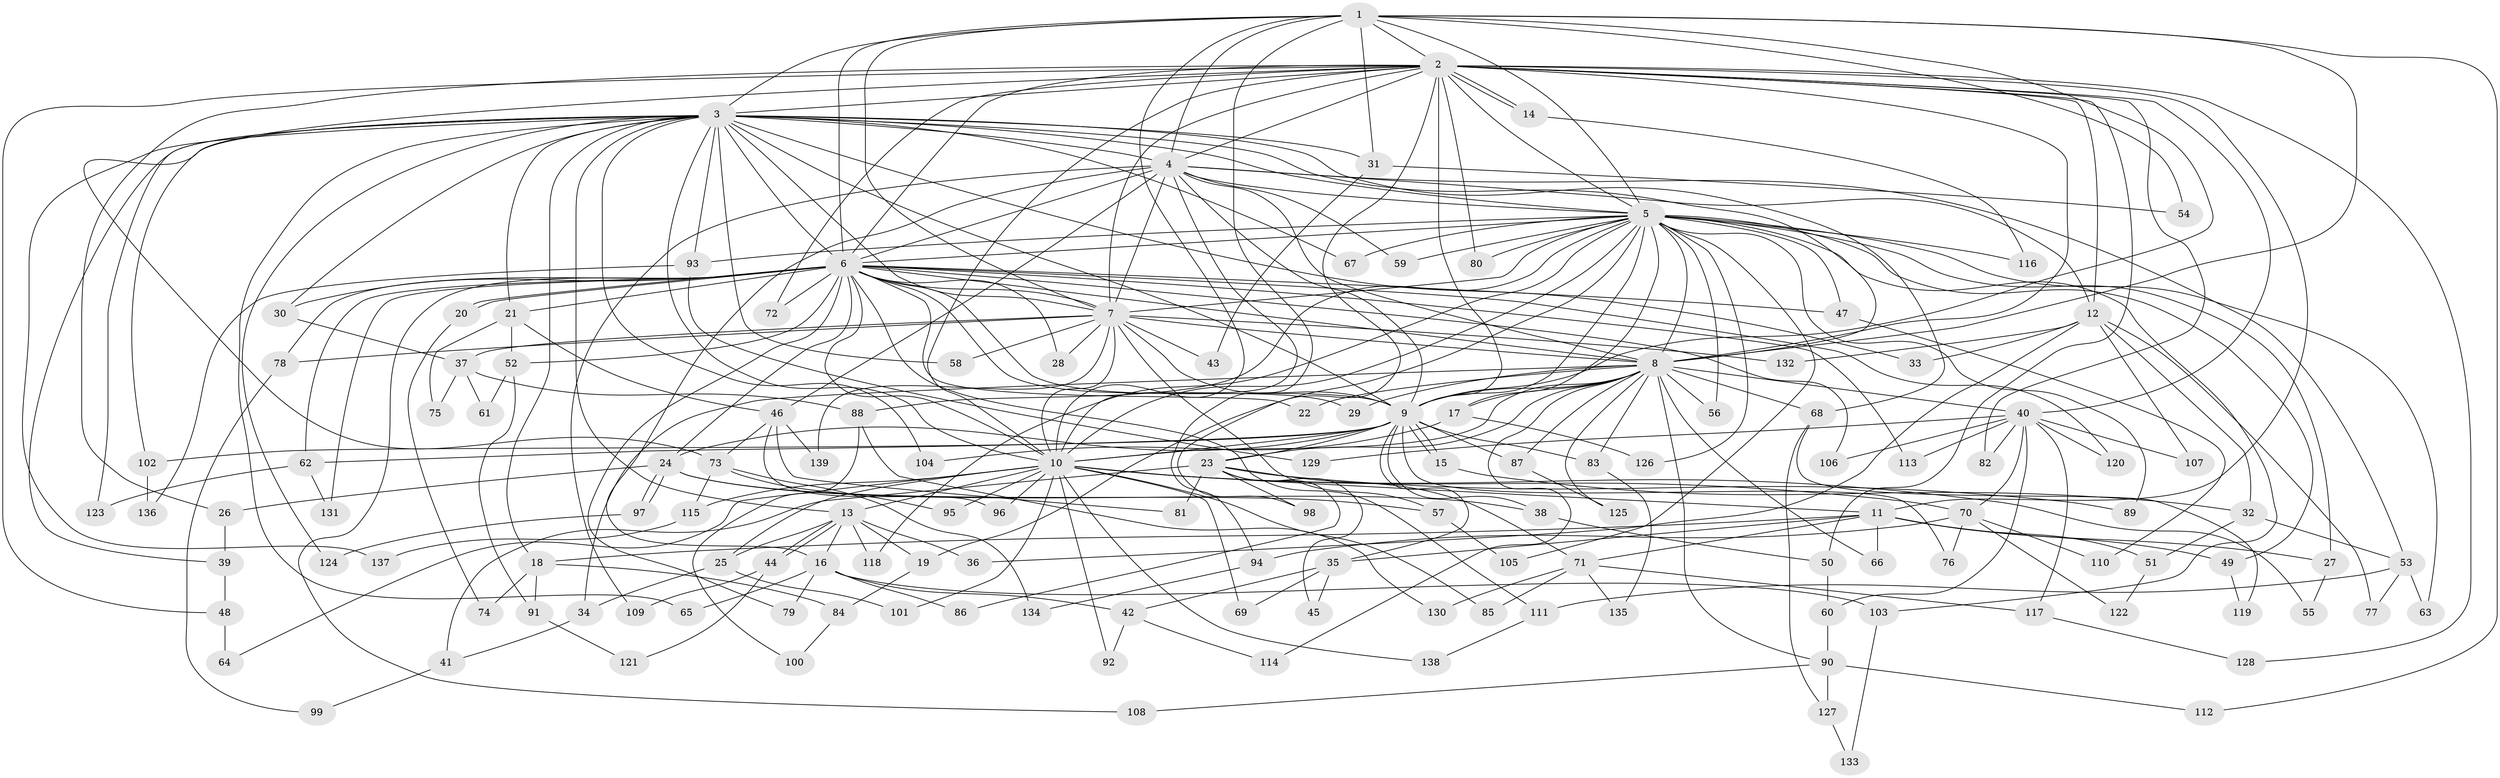 // Generated by graph-tools (version 1.1) at 2025/11/02/27/25 16:11:09]
// undirected, 139 vertices, 303 edges
graph export_dot {
graph [start="1"]
  node [color=gray90,style=filled];
  1;
  2;
  3;
  4;
  5;
  6;
  7;
  8;
  9;
  10;
  11;
  12;
  13;
  14;
  15;
  16;
  17;
  18;
  19;
  20;
  21;
  22;
  23;
  24;
  25;
  26;
  27;
  28;
  29;
  30;
  31;
  32;
  33;
  34;
  35;
  36;
  37;
  38;
  39;
  40;
  41;
  42;
  43;
  44;
  45;
  46;
  47;
  48;
  49;
  50;
  51;
  52;
  53;
  54;
  55;
  56;
  57;
  58;
  59;
  60;
  61;
  62;
  63;
  64;
  65;
  66;
  67;
  68;
  69;
  70;
  71;
  72;
  73;
  74;
  75;
  76;
  77;
  78;
  79;
  80;
  81;
  82;
  83;
  84;
  85;
  86;
  87;
  88;
  89;
  90;
  91;
  92;
  93;
  94;
  95;
  96;
  97;
  98;
  99;
  100;
  101;
  102;
  103;
  104;
  105;
  106;
  107;
  108;
  109;
  110;
  111;
  112;
  113;
  114;
  115;
  116;
  117;
  118;
  119;
  120;
  121;
  122;
  123;
  124;
  125;
  126;
  127;
  128;
  129;
  130;
  131;
  132;
  133;
  134;
  135;
  136;
  137;
  138;
  139;
  1 -- 2;
  1 -- 3;
  1 -- 4;
  1 -- 5;
  1 -- 6;
  1 -- 7;
  1 -- 8;
  1 -- 9;
  1 -- 10;
  1 -- 31;
  1 -- 54;
  1 -- 94;
  1 -- 112;
  2 -- 3;
  2 -- 4;
  2 -- 5;
  2 -- 6;
  2 -- 7;
  2 -- 8;
  2 -- 9;
  2 -- 10;
  2 -- 11;
  2 -- 12;
  2 -- 14;
  2 -- 14;
  2 -- 26;
  2 -- 40;
  2 -- 48;
  2 -- 50;
  2 -- 72;
  2 -- 73;
  2 -- 80;
  2 -- 82;
  2 -- 98;
  2 -- 128;
  3 -- 4;
  3 -- 5;
  3 -- 6;
  3 -- 7;
  3 -- 8;
  3 -- 9;
  3 -- 10;
  3 -- 13;
  3 -- 18;
  3 -- 21;
  3 -- 30;
  3 -- 31;
  3 -- 33;
  3 -- 39;
  3 -- 58;
  3 -- 65;
  3 -- 67;
  3 -- 68;
  3 -- 93;
  3 -- 102;
  3 -- 104;
  3 -- 123;
  3 -- 124;
  3 -- 137;
  4 -- 5;
  4 -- 6;
  4 -- 7;
  4 -- 8;
  4 -- 9;
  4 -- 10;
  4 -- 12;
  4 -- 16;
  4 -- 46;
  4 -- 53;
  4 -- 59;
  4 -- 109;
  5 -- 6;
  5 -- 7;
  5 -- 8;
  5 -- 9;
  5 -- 10;
  5 -- 17;
  5 -- 19;
  5 -- 27;
  5 -- 47;
  5 -- 49;
  5 -- 56;
  5 -- 59;
  5 -- 63;
  5 -- 67;
  5 -- 80;
  5 -- 88;
  5 -- 89;
  5 -- 93;
  5 -- 103;
  5 -- 105;
  5 -- 116;
  5 -- 118;
  5 -- 126;
  6 -- 7;
  6 -- 8;
  6 -- 9;
  6 -- 10;
  6 -- 20;
  6 -- 20;
  6 -- 21;
  6 -- 22;
  6 -- 24;
  6 -- 28;
  6 -- 29;
  6 -- 30;
  6 -- 47;
  6 -- 52;
  6 -- 62;
  6 -- 72;
  6 -- 78;
  6 -- 79;
  6 -- 106;
  6 -- 108;
  6 -- 111;
  6 -- 113;
  6 -- 120;
  6 -- 131;
  7 -- 8;
  7 -- 9;
  7 -- 10;
  7 -- 28;
  7 -- 37;
  7 -- 43;
  7 -- 57;
  7 -- 58;
  7 -- 78;
  7 -- 132;
  7 -- 139;
  8 -- 9;
  8 -- 10;
  8 -- 17;
  8 -- 22;
  8 -- 23;
  8 -- 29;
  8 -- 34;
  8 -- 40;
  8 -- 56;
  8 -- 66;
  8 -- 68;
  8 -- 83;
  8 -- 87;
  8 -- 90;
  8 -- 114;
  8 -- 125;
  9 -- 10;
  9 -- 15;
  9 -- 15;
  9 -- 23;
  9 -- 24;
  9 -- 35;
  9 -- 38;
  9 -- 62;
  9 -- 76;
  9 -- 83;
  9 -- 87;
  9 -- 102;
  10 -- 11;
  10 -- 13;
  10 -- 25;
  10 -- 55;
  10 -- 64;
  10 -- 69;
  10 -- 70;
  10 -- 85;
  10 -- 92;
  10 -- 95;
  10 -- 96;
  10 -- 101;
  10 -- 115;
  10 -- 138;
  11 -- 18;
  11 -- 27;
  11 -- 35;
  11 -- 49;
  11 -- 51;
  11 -- 66;
  11 -- 71;
  12 -- 32;
  12 -- 33;
  12 -- 36;
  12 -- 77;
  12 -- 107;
  12 -- 132;
  13 -- 16;
  13 -- 19;
  13 -- 25;
  13 -- 36;
  13 -- 44;
  13 -- 44;
  13 -- 118;
  14 -- 116;
  15 -- 32;
  16 -- 42;
  16 -- 65;
  16 -- 79;
  16 -- 86;
  16 -- 103;
  17 -- 104;
  17 -- 126;
  18 -- 74;
  18 -- 84;
  18 -- 91;
  19 -- 84;
  20 -- 74;
  21 -- 46;
  21 -- 52;
  21 -- 75;
  23 -- 41;
  23 -- 45;
  23 -- 71;
  23 -- 81;
  23 -- 86;
  23 -- 89;
  23 -- 98;
  24 -- 26;
  24 -- 38;
  24 -- 57;
  24 -- 97;
  24 -- 97;
  25 -- 34;
  25 -- 101;
  26 -- 39;
  27 -- 55;
  30 -- 37;
  31 -- 43;
  31 -- 54;
  32 -- 51;
  32 -- 53;
  34 -- 41;
  35 -- 42;
  35 -- 45;
  35 -- 69;
  37 -- 61;
  37 -- 75;
  37 -- 88;
  38 -- 50;
  39 -- 48;
  40 -- 60;
  40 -- 70;
  40 -- 82;
  40 -- 106;
  40 -- 107;
  40 -- 113;
  40 -- 117;
  40 -- 120;
  40 -- 129;
  41 -- 99;
  42 -- 92;
  42 -- 114;
  44 -- 109;
  44 -- 121;
  46 -- 73;
  46 -- 81;
  46 -- 96;
  46 -- 139;
  47 -- 110;
  48 -- 64;
  49 -- 119;
  50 -- 60;
  51 -- 122;
  52 -- 61;
  52 -- 91;
  53 -- 63;
  53 -- 77;
  53 -- 111;
  57 -- 105;
  60 -- 90;
  62 -- 123;
  62 -- 131;
  68 -- 119;
  68 -- 127;
  70 -- 76;
  70 -- 94;
  70 -- 110;
  70 -- 122;
  71 -- 85;
  71 -- 117;
  71 -- 130;
  71 -- 135;
  73 -- 95;
  73 -- 115;
  73 -- 134;
  78 -- 99;
  83 -- 135;
  84 -- 100;
  87 -- 125;
  88 -- 100;
  88 -- 130;
  90 -- 108;
  90 -- 112;
  90 -- 127;
  91 -- 121;
  93 -- 129;
  93 -- 136;
  94 -- 134;
  97 -- 124;
  102 -- 136;
  103 -- 133;
  111 -- 138;
  115 -- 137;
  117 -- 128;
  127 -- 133;
}

